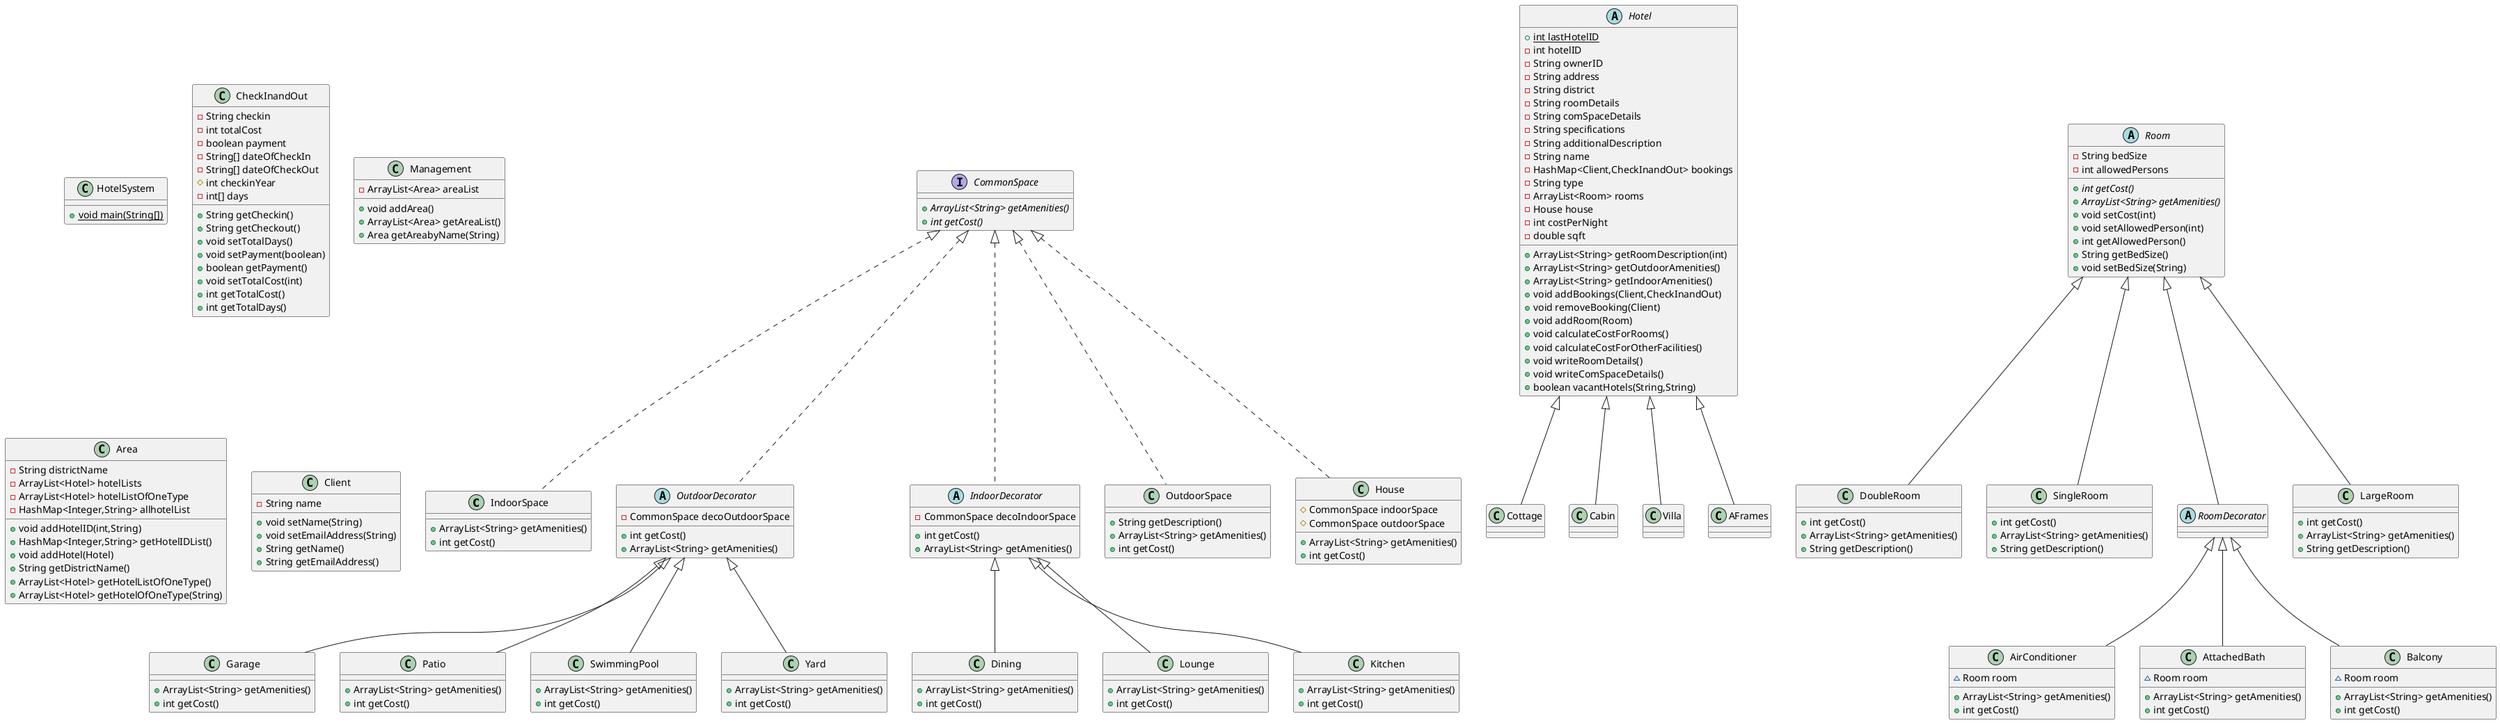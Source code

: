 @startuml
class IndoorSpace {
+ ArrayList<String> getAmenities()
+ int getCost()
}

class Cottage {
}
class Dining {
+ ArrayList<String> getAmenities()
+ int getCost()
}

class Lounge {
+ ArrayList<String> getAmenities()
+ int getCost()
}

class DoubleRoom {
+ int getCost()
+ ArrayList<String> getAmenities()
+ String getDescription()
}

class Cabin {
}
class SingleRoom {
+ int getCost()
+ ArrayList<String> getAmenities()
+ String getDescription()
}

class HotelSystem {
+ {static} void main(String[])
}

class CheckInandOut {
- String checkin
- int totalCost
- boolean payment
- String[] dateOfCheckIn
- String[] dateOfCheckOut
# int checkinYear
- int[] days
+ String getCheckin()
+ String getCheckout()
+ void setTotalDays()
+ void setPayment(boolean)
+ boolean getPayment()
+ void setTotalCost(int)
+ int getTotalCost()
+ int getTotalDays()
}


class Management {
- ArrayList<Area> areaList
+ void addArea()
+ ArrayList<Area> getAreaList()
+ Area getAreabyName(String)
}


interface CommonSpace {
+ {abstract}ArrayList<String> getAmenities()
+ {abstract}int getCost()
}

abstract class OutdoorDecorator {
- CommonSpace decoOutdoorSpace
+ int getCost()
+ ArrayList<String> getAmenities()
}


abstract class IndoorDecorator {
- CommonSpace decoIndoorSpace
+ int getCost()
+ ArrayList<String> getAmenities()
}


class AirConditioner {
~ Room room
+ ArrayList<String> getAmenities()
+ int getCost()
}


abstract class Room {
- String bedSize
- int allowedPersons
+ {abstract}int getCost()
+ {abstract}ArrayList<String> getAmenities()
+ void setCost(int)
+ void setAllowedPerson(int)
+ int getAllowedPerson()
+ String getBedSize()
+ void setBedSize(String)
}


abstract class RoomDecorator {
}
class OutdoorSpace {
+ String getDescription()
+ ArrayList<String> getAmenities()
+ int getCost()
}

class House {
# CommonSpace indoorSpace
# CommonSpace outdoorSpace
+ ArrayList<String> getAmenities()
+ int getCost()
}


class AttachedBath {
~ Room room
+ ArrayList<String> getAmenities()
+ int getCost()
}


class LargeRoom {
+ int getCost()
+ ArrayList<String> getAmenities()
+ String getDescription()
}

class Garage {
+ ArrayList<String> getAmenities()
+ int getCost()
}

class Patio {
+ ArrayList<String> getAmenities()
+ int getCost()
}

class Area {
- String districtName
- ArrayList<Hotel> hotelLists
- ArrayList<Hotel> hotelListOfOneType
- HashMap<Integer,String> allhotelList
+ void addHotelID(int,String)
+ HashMap<Integer,String> getHotelIDList()
+ void addHotel(Hotel)
+ String getDistrictName()
+ ArrayList<Hotel> getHotelListOfOneType()
+ ArrayList<Hotel> getHotelOfOneType(String)
}


class Villa {
}
class Kitchen {
+ ArrayList<String> getAmenities()
+ int getCost()
}

class AFrames {
}
class SwimmingPool {
+ ArrayList<String> getAmenities()
+ int getCost()
}

abstract class Hotel {
+ {static} int lastHotelID
- int hotelID
- String ownerID
- String address
- String district
- String roomDetails
- String comSpaceDetails
- String specifications
- String additionalDescription
- String name
- HashMap<Client,CheckInandOut> bookings
- String type
- ArrayList<Room> rooms
- House house
- int costPerNight
- double sqft
+ ArrayList<String> getRoomDescription(int)
+ ArrayList<String> getOutdoorAmenities()
+ ArrayList<String> getIndoorAmenities()
+ void addBookings(Client,CheckInandOut)
+ void removeBooking(Client)
+ void addRoom(Room)
+ void calculateCostForRooms()
+ void calculateCostForOtherFacilities()
+ void writeRoomDetails()
+ void writeComSpaceDetails()
+ boolean vacantHotels(String,String)
}

class Yard {
+ ArrayList<String> getAmenities()
+ int getCost()
}

class Balcony {
~ Room room
+ ArrayList<String> getAmenities()
+ int getCost()
}


class Client {
- String name
+ void setName(String)
+ void setEmailAddress(String)
+ String getName()
+ String getEmailAddress()
}




CommonSpace <|.. IndoorSpace
Hotel <|-- Cottage
IndoorDecorator <|-- Dining
IndoorDecorator <|-- Lounge
Room <|-- DoubleRoom
Hotel <|-- Cabin
Room <|-- SingleRoom
CommonSpace <|.. OutdoorDecorator
CommonSpace <|.. IndoorDecorator
RoomDecorator <|-- AirConditioner
Room <|-- RoomDecorator
CommonSpace <|.. OutdoorSpace
CommonSpace <|.. House
RoomDecorator <|-- AttachedBath
Room <|-- LargeRoom
OutdoorDecorator <|-- Garage
OutdoorDecorator <|-- Patio
Hotel <|-- Villa
IndoorDecorator <|-- Kitchen
Hotel <|-- AFrames
OutdoorDecorator <|-- SwimmingPool
OutdoorDecorator <|-- Yard
RoomDecorator <|-- Balcony
@enduml
